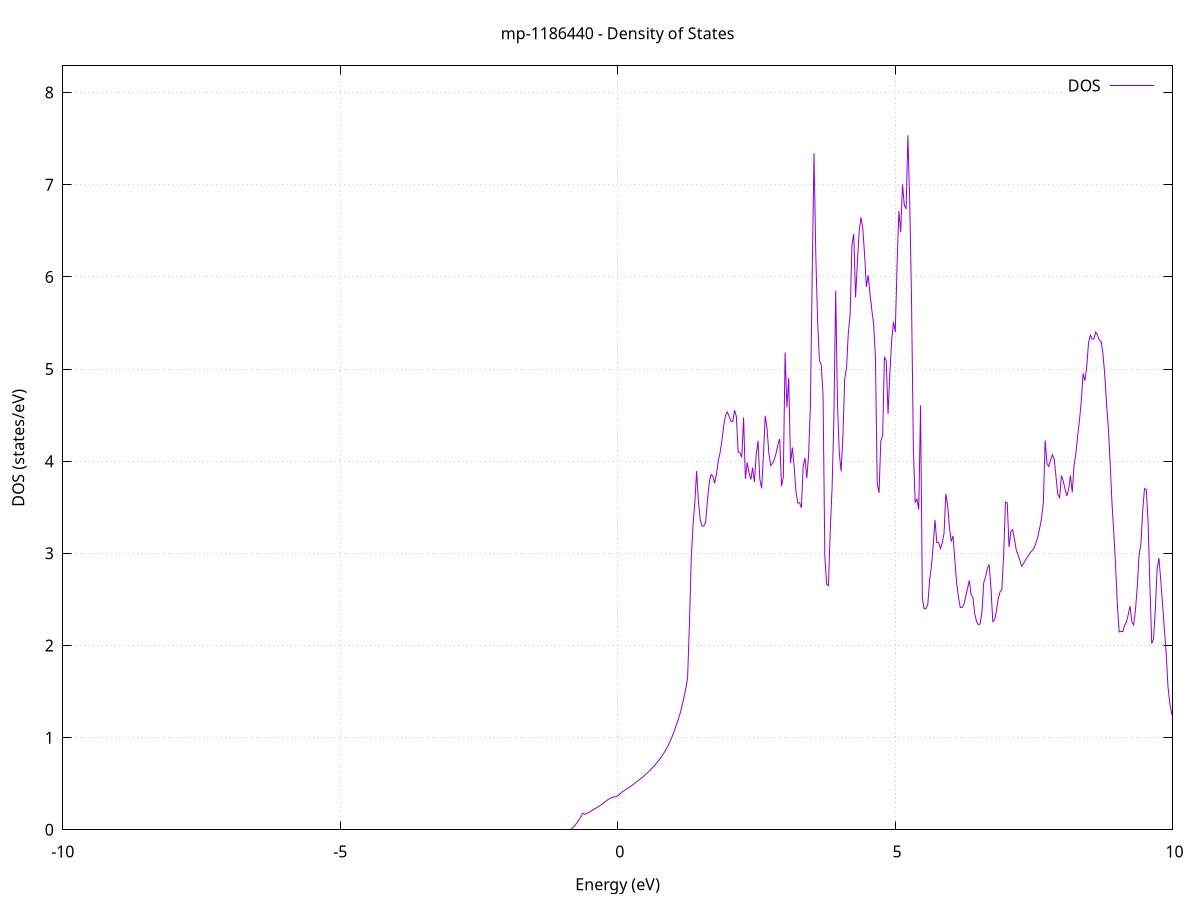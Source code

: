 set title 'mp-1186440 - Density of States'
set xlabel 'Energy (eV)'
set ylabel 'DOS (states/eV)'
set grid
set xrange [-10:10]
set yrange [0:8.290]
set xzeroaxis lt -1
set terminal png size 800,600
set output 'mp-1186440_dos_gnuplot.png'
plot '-' using 1:2 with lines title 'DOS'
-39.098400 0.000000
-39.065900 0.000000
-39.033300 0.000000
-39.000800 0.000000
-38.968200 0.000000
-38.935700 0.000000
-38.903200 0.000000
-38.870600 0.000000
-38.838100 0.000000
-38.805500 0.000000
-38.773000 0.000000
-38.740400 0.000000
-38.707900 0.000000
-38.675300 0.000000
-38.642800 0.000000
-38.610200 0.000000
-38.577700 0.000000
-38.545100 0.000000
-38.512600 0.000000
-38.480000 0.000000
-38.447500 0.000000
-38.414900 0.000000
-38.382400 0.000000
-38.349800 0.000000
-38.317300 0.000000
-38.284700 0.000000
-38.252200 0.000000
-38.219700 0.000000
-38.187100 0.000000
-38.154600 0.000000
-38.122000 0.000000
-38.089500 0.000000
-38.056900 0.000000
-38.024400 0.000000
-37.991800 0.000000
-37.959300 0.000000
-37.926700 0.000000
-37.894200 0.000000
-37.861600 0.000000
-37.829100 0.000000
-37.796500 0.000000
-37.764000 0.000000
-37.731400 0.000000
-37.698900 0.000000
-37.666300 0.000000
-37.633800 0.000000
-37.601200 0.000000
-37.568700 0.000000
-37.536200 0.000000
-37.503600 0.000000
-37.471100 0.000000
-37.438500 0.000000
-37.406000 0.000000
-37.373400 0.000000
-37.340900 0.000000
-37.308300 0.000000
-37.275800 0.000000
-37.243200 0.000000
-37.210700 0.000000
-37.178100 0.000000
-37.145600 0.000000
-37.113000 0.000000
-37.080500 0.000000
-37.047900 0.000000
-37.015400 0.000000
-36.982800 0.000000
-36.950300 0.000000
-36.917700 0.000000
-36.885200 0.000000
-36.852600 0.000000
-36.820100 0.000000
-36.787600 0.000000
-36.755000 0.000000
-36.722500 0.000000
-36.689900 0.000000
-36.657400 0.000000
-36.624800 0.000000
-36.592300 0.000000
-36.559700 0.000000
-36.527200 0.000000
-36.494600 0.000000
-36.462100 0.000000
-36.429500 0.000000
-36.397000 0.000000
-36.364400 0.000000
-36.331900 0.000000
-36.299300 0.000000
-36.266800 0.000000
-36.234200 0.000000
-36.201700 0.000000
-36.169100 0.000000
-36.136600 1.206800
-36.104100 11.684400
-36.071500 29.331100
-36.039000 86.667300
-36.006400 35.752400
-35.973900 0.000000
-35.941300 0.000000
-35.908800 0.000000
-35.876200 0.000000
-35.843700 0.000000
-35.811100 0.000000
-35.778600 0.000000
-35.746000 0.000000
-35.713500 0.000000
-35.680900 0.000000
-35.648400 0.000000
-35.615800 0.000000
-35.583300 0.000000
-35.550700 0.000000
-35.518200 0.000000
-35.485600 0.000000
-35.453100 0.000000
-35.420500 0.000000
-35.388000 0.000000
-35.355500 0.000000
-35.322900 0.000000
-35.290400 0.000000
-35.257800 0.000000
-35.225300 0.000000
-35.192700 0.000000
-35.160200 0.000000
-35.127600 0.000000
-35.095100 0.000000
-35.062500 0.000000
-35.030000 0.000000
-34.997400 0.000000
-34.964900 0.000000
-34.932300 0.000000
-34.899800 0.000000
-34.867200 0.000000
-34.834700 0.000000
-34.802100 0.000000
-34.769600 0.000000
-34.737000 0.000000
-34.704500 0.000000
-34.672000 0.000000
-34.639400 0.000000
-34.606900 0.000000
-34.574300 0.000000
-34.541800 0.000000
-34.509200 0.000000
-34.476700 0.000000
-34.444100 0.000000
-34.411600 0.000000
-34.379000 0.000000
-34.346500 0.000000
-34.313900 0.000000
-34.281400 0.000000
-34.248800 0.000000
-34.216300 0.000000
-34.183700 0.000000
-34.151200 0.000000
-34.118600 0.000000
-34.086100 0.000000
-34.053500 0.000000
-34.021000 0.000000
-33.988500 0.000000
-33.955900 0.000000
-33.923400 0.000000
-33.890800 0.000000
-33.858300 0.000000
-33.825700 0.000000
-33.793200 0.000000
-33.760600 0.000000
-33.728100 0.000000
-33.695500 0.000000
-33.663000 0.000000
-33.630400 0.000000
-33.597900 0.000000
-33.565300 0.000000
-33.532800 0.000000
-33.500200 0.000000
-33.467700 0.000000
-33.435100 0.000000
-33.402600 0.000000
-33.370000 0.000000
-33.337500 0.000000
-33.304900 0.000000
-33.272400 0.000000
-33.239900 0.000000
-33.207300 0.000000
-33.174800 0.000000
-33.142200 0.000000
-33.109700 0.000000
-33.077100 0.000000
-33.044600 0.000000
-33.012000 0.000000
-32.979500 0.000000
-32.946900 0.000000
-32.914400 0.000000
-32.881800 0.000000
-32.849300 0.000000
-32.816700 0.000000
-32.784200 0.000000
-32.751600 0.000000
-32.719100 0.000000
-32.686500 0.000000
-32.654000 0.000000
-32.621400 0.000000
-32.588900 0.000000
-32.556400 0.000000
-32.523800 0.000000
-32.491300 0.000000
-32.458700 0.000000
-32.426200 0.000000
-32.393600 0.000000
-32.361100 0.000000
-32.328500 0.000000
-32.296000 0.000000
-32.263400 0.000000
-32.230900 0.000000
-32.198300 0.000000
-32.165800 0.000000
-32.133200 0.000000
-32.100700 0.000000
-32.068100 0.000000
-32.035600 0.000000
-32.003000 0.000000
-31.970500 0.000000
-31.937900 0.000000
-31.905400 0.000000
-31.872800 0.000000
-31.840300 0.000000
-31.807800 0.000000
-31.775200 0.000000
-31.742700 0.000000
-31.710100 0.000000
-31.677600 0.000000
-31.645000 0.000000
-31.612500 0.000000
-31.579900 0.000000
-31.547400 0.000000
-31.514800 0.000000
-31.482300 0.000000
-31.449700 0.000000
-31.417200 0.000000
-31.384600 0.000000
-31.352100 0.000000
-31.319500 0.000000
-31.287000 0.000000
-31.254400 0.000000
-31.221900 0.000000
-31.189300 0.000000
-31.156800 0.000000
-31.124300 0.000000
-31.091700 0.000000
-31.059200 0.000000
-31.026600 0.000000
-30.994100 0.000000
-30.961500 0.000000
-30.929000 0.000000
-30.896400 0.000000
-30.863900 0.000000
-30.831300 0.000000
-30.798800 0.000000
-30.766200 0.000000
-30.733700 0.000000
-30.701100 0.000000
-30.668600 0.000000
-30.636000 0.000000
-30.603500 0.000000
-30.570900 0.000000
-30.538400 0.000000
-30.505800 0.000000
-30.473300 0.000000
-30.440700 0.000000
-30.408200 0.000000
-30.375700 0.000000
-30.343100 0.000000
-30.310600 0.000000
-30.278000 0.000000
-30.245500 0.000000
-30.212900 0.000000
-30.180400 0.000000
-30.147800 0.000000
-30.115300 0.000000
-30.082700 0.000000
-30.050200 0.000000
-30.017600 0.000000
-29.985100 0.000000
-29.952500 0.000000
-29.920000 0.000000
-29.887400 0.000000
-29.854900 0.000000
-29.822300 0.000000
-29.789800 0.000000
-29.757200 0.000000
-29.724700 0.000000
-29.692200 0.000000
-29.659600 0.000000
-29.627100 0.000000
-29.594500 0.000000
-29.562000 0.000000
-29.529400 0.000000
-29.496900 0.000000
-29.464300 0.000000
-29.431800 0.000000
-29.399200 0.000000
-29.366700 0.000000
-29.334100 0.000000
-29.301600 0.000000
-29.269000 0.000000
-29.236500 0.000000
-29.203900 0.000000
-29.171400 0.000000
-29.138800 0.000000
-29.106300 0.000000
-29.073700 0.000000
-29.041200 0.000000
-29.008700 0.000000
-28.976100 0.000000
-28.943600 0.000000
-28.911000 0.000000
-28.878500 0.000000
-28.845900 0.000000
-28.813400 0.000000
-28.780800 0.000000
-28.748300 0.000000
-28.715700 0.000000
-28.683200 0.000000
-28.650600 0.000000
-28.618100 0.000000
-28.585500 0.000000
-28.553000 0.000000
-28.520400 0.000000
-28.487900 0.000000
-28.455300 0.000000
-28.422800 0.000000
-28.390200 0.000000
-28.357700 0.000000
-28.325100 0.000000
-28.292600 0.000000
-28.260100 0.000000
-28.227500 0.000000
-28.195000 0.000000
-28.162400 0.000000
-28.129900 0.000000
-28.097300 0.000000
-28.064800 0.000000
-28.032200 0.000000
-27.999700 0.000000
-27.967100 0.000000
-27.934600 0.000000
-27.902000 0.000000
-27.869500 0.000000
-27.836900 0.000000
-27.804400 0.000000
-27.771800 0.000000
-27.739300 0.000000
-27.706700 0.000000
-27.674200 0.000000
-27.641600 0.000000
-27.609100 0.000000
-27.576600 0.000000
-27.544000 0.000000
-27.511500 0.000000
-27.478900 0.000000
-27.446400 0.000000
-27.413800 0.000000
-27.381300 0.000000
-27.348700 0.000000
-27.316200 0.000000
-27.283600 0.000000
-27.251100 0.000000
-27.218500 0.000000
-27.186000 0.000000
-27.153400 0.000000
-27.120900 0.000000
-27.088300 0.000000
-27.055800 0.000000
-27.023200 0.000000
-26.990700 0.000000
-26.958100 0.000000
-26.925600 0.000000
-26.893000 0.000000
-26.860500 0.000000
-26.828000 0.000000
-26.795400 0.000000
-26.762900 0.000000
-26.730300 0.000000
-26.697800 0.000000
-26.665200 0.000000
-26.632700 0.000000
-26.600100 0.000000
-26.567600 0.000000
-26.535000 0.000000
-26.502500 0.000000
-26.469900 0.000000
-26.437400 0.000000
-26.404800 0.000000
-26.372300 0.000000
-26.339700 0.000000
-26.307200 0.000000
-26.274600 0.000000
-26.242100 0.000000
-26.209500 0.000000
-26.177000 0.000000
-26.144500 0.000000
-26.111900 0.000000
-26.079400 0.000000
-26.046800 0.000000
-26.014300 0.000000
-25.981700 0.000000
-25.949200 0.000000
-25.916600 0.000000
-25.884100 0.000000
-25.851500 0.000000
-25.819000 0.000000
-25.786400 0.000000
-25.753900 0.000000
-25.721300 0.000000
-25.688800 0.000000
-25.656200 0.000000
-25.623700 0.000000
-25.591100 0.000000
-25.558600 0.000000
-25.526000 0.000000
-25.493500 0.000000
-25.461000 0.000000
-25.428400 0.000000
-25.395900 0.000000
-25.363300 0.000000
-25.330800 0.000000
-25.298200 0.000000
-25.265700 0.000000
-25.233100 0.000000
-25.200600 0.000000
-25.168000 0.000000
-25.135500 0.000000
-25.102900 0.000000
-25.070400 0.000000
-25.037800 0.000000
-25.005300 0.000000
-24.972700 0.000000
-24.940200 0.000000
-24.907600 0.000000
-24.875100 0.000000
-24.842500 0.000000
-24.810000 0.000000
-24.777400 0.000000
-24.744900 0.000000
-24.712400 0.000000
-24.679800 0.000000
-24.647300 0.000000
-24.614700 0.000000
-24.582200 0.000000
-24.549600 0.000000
-24.517100 0.000000
-24.484500 0.000000
-24.452000 0.000000
-24.419400 0.000000
-24.386900 0.000000
-24.354300 0.000000
-24.321800 0.000000
-24.289200 0.000000
-24.256700 0.000000
-24.224100 0.000000
-24.191600 0.000000
-24.159000 0.000000
-24.126500 0.000000
-24.093900 0.000000
-24.061400 0.000000
-24.028900 0.000000
-23.996300 0.000000
-23.963800 0.000000
-23.931200 0.000000
-23.898700 0.000000
-23.866100 0.000000
-23.833600 0.000000
-23.801000 0.000000
-23.768500 0.000000
-23.735900 0.000000
-23.703400 0.000000
-23.670800 0.000000
-23.638300 0.000000
-23.605700 0.000000
-23.573200 0.000000
-23.540600 0.000000
-23.508100 0.000000
-23.475500 0.000000
-23.443000 0.000000
-23.410400 0.000000
-23.377900 0.000000
-23.345300 0.000000
-23.312800 0.000000
-23.280300 0.000000
-23.247700 0.000000
-23.215200 0.000000
-23.182600 0.000000
-23.150100 0.000000
-23.117500 0.000000
-23.085000 0.000000
-23.052400 0.000000
-23.019900 0.000000
-22.987300 0.000000
-22.954800 0.000000
-22.922200 0.000000
-22.889700 0.000000
-22.857100 0.000000
-22.824600 0.000000
-22.792000 0.000000
-22.759500 0.000000
-22.726900 0.000000
-22.694400 0.000000
-22.661800 0.000000
-22.629300 0.000000
-22.596800 0.000000
-22.564200 0.000000
-22.531700 0.000000
-22.499100 0.000000
-22.466600 0.000000
-22.434000 0.000000
-22.401500 0.000000
-22.368900 0.000000
-22.336400 0.000000
-22.303800 0.000000
-22.271300 0.000000
-22.238700 0.000000
-22.206200 0.000000
-22.173600 0.000000
-22.141100 0.000000
-22.108500 0.000000
-22.076000 0.000000
-22.043400 0.000000
-22.010900 0.000000
-21.978300 0.000000
-21.945800 0.000000
-21.913300 0.000000
-21.880700 0.000000
-21.848200 0.000000
-21.815600 0.000000
-21.783100 0.000000
-21.750500 0.000000
-21.718000 0.000000
-21.685400 0.000000
-21.652900 0.000000
-21.620300 0.000000
-21.587800 0.000000
-21.555200 0.000000
-21.522700 0.000000
-21.490100 0.000000
-21.457600 0.000000
-21.425000 0.000000
-21.392500 0.000000
-21.359900 0.000000
-21.327400 0.000000
-21.294800 0.000000
-21.262300 0.000000
-21.229700 0.000000
-21.197200 0.000000
-21.164700 0.000000
-21.132100 0.000000
-21.099600 0.000000
-21.067000 0.000000
-21.034500 0.000000
-21.001900 0.000000
-20.969400 0.000000
-20.936800 0.000000
-20.904300 0.000000
-20.871700 0.000000
-20.839200 0.000000
-20.806600 0.000000
-20.774100 0.000000
-20.741500 0.000000
-20.709000 0.000000
-20.676400 0.000000
-20.643900 0.000000
-20.611300 0.000000
-20.578800 0.000000
-20.546200 0.000000
-20.513700 0.000000
-20.481200 0.000000
-20.448600 0.000000
-20.416100 0.000000
-20.383500 0.000000
-20.351000 0.000000
-20.318400 0.000000
-20.285900 0.000000
-20.253300 0.000000
-20.220800 0.000000
-20.188200 0.000000
-20.155700 0.000000
-20.123100 0.000000
-20.090600 0.000000
-20.058000 0.000000
-20.025500 0.000000
-19.992900 0.000000
-19.960400 0.000000
-19.927800 0.000000
-19.895300 0.000000
-19.862700 0.000000
-19.830200 0.000000
-19.797600 0.000000
-19.765100 0.000000
-19.732600 0.000000
-19.700000 0.000000
-19.667500 0.000000
-19.634900 0.000000
-19.602400 0.000000
-19.569800 0.000000
-19.537300 0.000000
-19.504700 0.000000
-19.472200 0.000000
-19.439600 0.000000
-19.407100 0.000000
-19.374500 0.000000
-19.342000 0.000000
-19.309400 0.000000
-19.276900 0.000000
-19.244300 0.000000
-19.211800 0.000000
-19.179200 0.000000
-19.146700 0.000000
-19.114100 0.000000
-19.081600 0.000000
-19.049100 0.000000
-19.016500 0.000000
-18.984000 0.000000
-18.951400 0.000000
-18.918900 0.000000
-18.886300 0.000000
-18.853800 0.000000
-18.821200 0.000000
-18.788700 0.000000
-18.756100 0.000000
-18.723600 0.000000
-18.691000 0.000000
-18.658500 0.000000
-18.625900 0.000000
-18.593400 0.000000
-18.560800 0.000000
-18.528300 0.000000
-18.495700 0.000000
-18.463200 0.000000
-18.430600 0.000000
-18.398100 0.000000
-18.365500 0.000000
-18.333000 0.000000
-18.300500 0.000000
-18.267900 0.000000
-18.235400 0.000000
-18.202800 0.000000
-18.170300 0.000000
-18.137700 0.000000
-18.105200 0.000000
-18.072600 0.000000
-18.040100 0.000000
-18.007500 0.000000
-17.975000 0.000000
-17.942400 0.000000
-17.909900 0.000000
-17.877300 0.000000
-17.844800 0.000000
-17.812200 0.000000
-17.779700 0.000000
-17.747100 0.000000
-17.714600 0.000000
-17.682000 0.000000
-17.649500 0.000000
-17.617000 0.000000
-17.584400 0.000000
-17.551900 0.000000
-17.519300 0.000000
-17.486800 0.000000
-17.454200 0.000000
-17.421700 0.000000
-17.389100 0.000000
-17.356600 0.000000
-17.324000 0.000000
-17.291500 0.000000
-17.258900 0.000000
-17.226400 0.000000
-17.193800 0.000000
-17.161300 0.000000
-17.128700 0.000000
-17.096200 0.000000
-17.063600 0.000000
-17.031100 0.000000
-16.998500 0.000000
-16.966000 1.462500
-16.933500 7.972200
-16.900900 11.553900
-16.868400 17.635000
-16.835800 24.694400
-16.803300 31.808400
-16.770700 17.202900
-16.738200 16.454600
-16.705600 12.982400
-16.673100 6.527900
-16.640500 8.449900
-16.608000 11.234600
-16.575400 14.251300
-16.542900 15.859300
-16.510300 18.113400
-16.477800 16.186400
-16.445200 14.814900
-16.412700 23.597400
-16.380100 29.015100
-16.347600 27.763700
-16.315000 29.279100
-16.282500 33.855100
-16.249900 40.820900
-16.217400 40.221300
-16.184900 32.436000
-16.152300 21.730200
-16.119800 14.227000
-16.087200 7.596100
-16.054700 0.000000
-16.022100 0.000000
-15.989600 0.000000
-15.957000 0.000000
-15.924500 0.000000
-15.891900 0.000000
-15.859400 0.000000
-15.826800 0.000000
-15.794300 0.000000
-15.761700 0.000000
-15.729200 0.000000
-15.696600 0.000000
-15.664100 0.000000
-15.631500 0.000000
-15.599000 0.000000
-15.566400 0.000000
-15.533900 0.000000
-15.501400 0.000000
-15.468800 0.000000
-15.436300 0.000000
-15.403700 0.000000
-15.371200 0.000000
-15.338600 0.000000
-15.306100 0.000000
-15.273500 0.000000
-15.241000 0.000000
-15.208400 0.000000
-15.175900 0.000000
-15.143300 0.000000
-15.110800 0.000000
-15.078200 0.000000
-15.045700 0.000000
-15.013100 0.000000
-14.980600 0.000000
-14.948000 0.000000
-14.915500 0.000000
-14.882900 0.000000
-14.850400 0.000000
-14.817800 0.000000
-14.785300 0.000000
-14.752800 0.000000
-14.720200 0.000000
-14.687700 0.000000
-14.655100 0.000000
-14.622600 0.000000
-14.590000 0.000000
-14.557500 0.000000
-14.524900 0.000000
-14.492400 0.000000
-14.459800 0.000000
-14.427300 0.000000
-14.394700 0.000000
-14.362200 0.000000
-14.329600 0.000000
-14.297100 0.000000
-14.264500 0.000000
-14.232000 0.000000
-14.199400 0.000000
-14.166900 0.000000
-14.134300 0.000000
-14.101800 0.000000
-14.069300 0.000000
-14.036700 0.000000
-14.004200 0.000000
-13.971600 0.000000
-13.939100 0.000000
-13.906500 0.000000
-13.874000 0.000000
-13.841400 0.000000
-13.808900 0.000000
-13.776300 0.000000
-13.743800 0.000000
-13.711200 0.000000
-13.678700 0.000000
-13.646100 0.000000
-13.613600 0.000000
-13.581000 0.000000
-13.548500 0.000000
-13.515900 0.000000
-13.483400 0.000000
-13.450800 0.000000
-13.418300 0.000000
-13.385800 0.000000
-13.353200 0.000000
-13.320700 0.000000
-13.288100 0.000000
-13.255600 0.000000
-13.223000 0.000000
-13.190500 0.000000
-13.157900 0.000000
-13.125400 0.000000
-13.092800 0.000000
-13.060300 0.000000
-13.027700 0.000000
-12.995200 0.000000
-12.962600 0.000000
-12.930100 0.000000
-12.897500 0.000000
-12.865000 0.000000
-12.832400 0.000000
-12.799900 0.000000
-12.767300 0.000000
-12.734800 0.000000
-12.702200 0.000000
-12.669700 0.000000
-12.637200 0.000000
-12.604600 0.000000
-12.572100 0.000000
-12.539500 0.000000
-12.507000 0.000000
-12.474400 0.000000
-12.441900 0.000000
-12.409300 0.000000
-12.376800 0.000000
-12.344200 0.000000
-12.311700 0.000000
-12.279100 0.000000
-12.246600 0.000000
-12.214000 0.000000
-12.181500 0.000000
-12.148900 0.000000
-12.116400 0.000000
-12.083800 0.000000
-12.051300 0.000000
-12.018700 0.000000
-11.986200 0.000000
-11.953700 0.000000
-11.921100 0.000000
-11.888600 0.000000
-11.856000 0.000000
-11.823500 0.000000
-11.790900 0.000000
-11.758400 0.000000
-11.725800 0.000000
-11.693300 0.000000
-11.660700 0.000000
-11.628200 0.000000
-11.595600 0.000000
-11.563100 0.000000
-11.530500 0.000000
-11.498000 0.000000
-11.465400 0.000000
-11.432900 0.000000
-11.400300 0.000000
-11.367800 0.000000
-11.335200 0.000000
-11.302700 0.000000
-11.270100 0.000000
-11.237600 0.000000
-11.205100 0.000000
-11.172500 0.000000
-11.140000 0.000000
-11.107400 0.000000
-11.074900 0.000000
-11.042300 0.000000
-11.009800 0.000000
-10.977200 0.000000
-10.944700 0.000000
-10.912100 0.000000
-10.879600 0.000000
-10.847000 0.000000
-10.814500 0.000000
-10.781900 0.000000
-10.749400 0.000000
-10.716800 0.000000
-10.684300 0.000000
-10.651700 0.000000
-10.619200 0.000000
-10.586600 0.000000
-10.554100 0.000000
-10.521600 0.000000
-10.489000 0.000000
-10.456500 0.000000
-10.423900 0.000000
-10.391400 0.000000
-10.358800 0.000000
-10.326300 0.000000
-10.293700 0.000000
-10.261200 0.000000
-10.228600 0.000000
-10.196100 0.000000
-10.163500 0.000000
-10.131000 0.000000
-10.098400 0.000000
-10.065900 0.000000
-10.033300 0.000000
-10.000800 0.000000
-9.968200 0.000000
-9.935700 0.000000
-9.903100 0.000000
-9.870600 0.000000
-9.838100 0.000000
-9.805500 0.000000
-9.773000 0.000000
-9.740400 0.000000
-9.707900 0.000000
-9.675300 0.000000
-9.642800 0.000000
-9.610200 0.000000
-9.577700 0.000000
-9.545100 0.000000
-9.512600 0.000000
-9.480000 0.000000
-9.447500 0.000000
-9.414900 0.000000
-9.382400 0.000000
-9.349800 0.000000
-9.317300 0.000000
-9.284700 0.000000
-9.252200 0.000000
-9.219600 0.000000
-9.187100 0.000000
-9.154500 0.000000
-9.122000 0.000000
-9.089500 0.000000
-9.056900 0.000000
-9.024400 0.000000
-8.991800 0.000000
-8.959300 0.000000
-8.926700 0.000000
-8.894200 0.000000
-8.861600 0.000000
-8.829100 0.000000
-8.796500 0.000000
-8.764000 0.000000
-8.731400 0.000000
-8.698900 0.000000
-8.666300 0.000000
-8.633800 0.000000
-8.601200 0.000000
-8.568700 0.000000
-8.536100 0.000000
-8.503600 0.000000
-8.471000 0.000000
-8.438500 0.000000
-8.406000 0.000000
-8.373400 0.000000
-8.340900 0.000000
-8.308300 0.000000
-8.275800 0.000000
-8.243200 0.000000
-8.210700 0.000000
-8.178100 0.000000
-8.145600 0.000000
-8.113000 0.000000
-8.080500 0.000000
-8.047900 0.000000
-8.015400 0.000000
-7.982800 0.000000
-7.950300 0.000000
-7.917700 0.000000
-7.885200 0.000000
-7.852600 0.000000
-7.820100 0.000000
-7.787500 0.000000
-7.755000 0.000000
-7.722400 0.000000
-7.689900 0.000000
-7.657400 0.000000
-7.624800 0.000000
-7.592300 0.000000
-7.559700 0.000000
-7.527200 0.000000
-7.494600 0.000000
-7.462100 0.000000
-7.429500 0.000000
-7.397000 0.000000
-7.364400 0.000000
-7.331900 0.000000
-7.299300 0.000000
-7.266800 0.000000
-7.234200 0.000000
-7.201700 0.000000
-7.169100 0.000000
-7.136600 0.000000
-7.104000 0.000000
-7.071500 0.000000
-7.038900 0.000000
-7.006400 0.000000
-6.973900 0.000000
-6.941300 0.000000
-6.908800 0.000000
-6.876200 0.000000
-6.843700 0.000000
-6.811100 0.000000
-6.778600 0.000000
-6.746000 0.000000
-6.713500 0.000000
-6.680900 0.000000
-6.648400 0.000000
-6.615800 0.000000
-6.583300 0.000000
-6.550700 0.000000
-6.518200 0.000000
-6.485600 0.000000
-6.453100 0.000000
-6.420500 0.000000
-6.388000 0.000000
-6.355400 0.000000
-6.322900 0.000000
-6.290400 0.000000
-6.257800 0.000000
-6.225300 0.000000
-6.192700 0.000000
-6.160200 0.000000
-6.127600 0.000000
-6.095100 0.000000
-6.062500 0.000000
-6.030000 0.000000
-5.997400 0.000000
-5.964900 0.000000
-5.932300 0.000000
-5.899800 0.000000
-5.867200 0.000000
-5.834700 0.000000
-5.802100 0.000000
-5.769600 0.000000
-5.737000 0.000000
-5.704500 0.000000
-5.671900 0.000000
-5.639400 0.000000
-5.606800 0.000000
-5.574300 0.000000
-5.541800 0.000000
-5.509200 0.000000
-5.476700 0.000000
-5.444100 0.000000
-5.411600 0.000000
-5.379000 0.000000
-5.346500 0.000000
-5.313900 0.000000
-5.281400 0.000000
-5.248800 0.000000
-5.216300 0.000000
-5.183700 0.000000
-5.151200 0.000000
-5.118600 0.000000
-5.086100 0.000000
-5.053500 0.000000
-5.021000 0.000000
-4.988400 0.000000
-4.955900 0.000000
-4.923300 0.000000
-4.890800 0.000000
-4.858300 0.000000
-4.825700 0.000000
-4.793200 0.000000
-4.760600 0.000000
-4.728100 0.000000
-4.695500 0.000000
-4.663000 0.000000
-4.630400 0.000000
-4.597900 0.000000
-4.565300 0.000000
-4.532800 0.000000
-4.500200 0.000000
-4.467700 0.000000
-4.435100 0.000000
-4.402600 0.000000
-4.370000 0.000000
-4.337500 0.000000
-4.304900 0.000000
-4.272400 0.000000
-4.239800 0.000000
-4.207300 0.000000
-4.174700 0.000000
-4.142200 0.000000
-4.109700 0.000000
-4.077100 0.000000
-4.044600 0.000000
-4.012000 0.000000
-3.979500 0.000000
-3.946900 0.000000
-3.914400 0.000000
-3.881800 0.000000
-3.849300 0.000000
-3.816700 0.000000
-3.784200 0.000000
-3.751600 0.000000
-3.719100 0.000000
-3.686500 0.000000
-3.654000 0.000000
-3.621400 0.000000
-3.588900 0.000000
-3.556300 0.000000
-3.523800 0.000000
-3.491200 0.000000
-3.458700 0.000000
-3.426200 0.000000
-3.393600 0.000000
-3.361100 0.000000
-3.328500 0.000000
-3.296000 0.000000
-3.263400 0.000000
-3.230900 0.000000
-3.198300 0.000000
-3.165800 0.000000
-3.133200 0.000000
-3.100700 0.000000
-3.068100 0.000000
-3.035600 0.000000
-3.003000 0.000000
-2.970500 0.000000
-2.937900 0.000000
-2.905400 0.000000
-2.872800 0.000000
-2.840300 0.000000
-2.807700 0.000000
-2.775200 0.000000
-2.742600 0.000000
-2.710100 0.000000
-2.677600 0.000000
-2.645000 0.000000
-2.612500 0.000000
-2.579900 0.000000
-2.547400 0.000000
-2.514800 0.000000
-2.482300 0.000000
-2.449700 0.000000
-2.417200 0.000000
-2.384600 0.000000
-2.352100 0.000000
-2.319500 0.000000
-2.287000 0.000000
-2.254400 0.000000
-2.221900 0.000000
-2.189300 0.000000
-2.156800 0.000000
-2.124200 0.000000
-2.091700 0.000000
-2.059100 0.000000
-2.026600 0.000000
-1.994100 0.000000
-1.961500 0.000000
-1.929000 0.000000
-1.896400 0.000000
-1.863900 0.000000
-1.831300 0.000000
-1.798800 0.000000
-1.766200 0.000000
-1.733700 0.000000
-1.701100 0.000000
-1.668600 0.000000
-1.636000 0.000000
-1.603500 0.000000
-1.570900 0.000000
-1.538400 0.000000
-1.505800 0.000000
-1.473300 0.000000
-1.440700 0.000000
-1.408200 0.000000
-1.375600 0.000000
-1.343100 0.000000
-1.310600 0.000000
-1.278000 0.000000
-1.245500 0.000000
-1.212900 0.000000
-1.180400 0.000000
-1.147800 0.000000
-1.115300 0.000000
-1.082700 0.000000
-1.050200 0.000000
-1.017600 0.000000
-0.985100 0.000000
-0.952500 0.000000
-0.920000 0.000000
-0.887400 0.000000
-0.854900 0.002400
-0.822300 0.014800
-0.789800 0.033900
-0.757200 0.056900
-0.724700 0.083200
-0.692100 0.112800
-0.659600 0.145500
-0.627000 0.180200
-0.594500 0.168400
-0.562000 0.176400
-0.529400 0.185600
-0.496900 0.196000
-0.464300 0.208100
-0.431800 0.220100
-0.399200 0.231800
-0.366700 0.243400
-0.334100 0.255900
-0.301600 0.268900
-0.269000 0.283000
-0.236500 0.299600
-0.203900 0.314700
-0.171400 0.328500
-0.138800 0.340500
-0.106300 0.349900
-0.073700 0.356100
-0.041200 0.359200
-0.008600 0.364300
0.023900 0.380500
0.056500 0.398200
0.089000 0.414400
0.121500 0.427100
0.154100 0.438900
0.186600 0.451400
0.219200 0.464600
0.251700 0.478600
0.284300 0.493200
0.316800 0.508300
0.349400 0.523800
0.381900 0.539100
0.414500 0.554800
0.447000 0.570800
0.479600 0.587400
0.512100 0.604600
0.544700 0.622700
0.577200 0.641700
0.609800 0.662300
0.642300 0.682400
0.674900 0.704500
0.707400 0.728100
0.740000 0.753000
0.772500 0.779300
0.805100 0.807100
0.837600 0.837000
0.870100 0.869200
0.902700 0.905700
0.935200 0.945700
0.967800 0.989200
1.000300 1.039500
1.032900 1.093400
1.065400 1.148900
1.098000 1.206700
1.130500 1.272900
1.163100 1.351800
1.195600 1.437500
1.228200 1.532600
1.260700 1.650200
1.293300 2.221300
1.325800 2.926100
1.358400 3.308200
1.390900 3.551300
1.423500 3.894200
1.456000 3.565300
1.488600 3.361700
1.521100 3.296400
1.553600 3.297800
1.586200 3.341200
1.618700 3.574200
1.651300 3.770600
1.683800 3.855600
1.716400 3.836800
1.748900 3.759800
1.781500 3.864800
1.814000 4.003700
1.846600 4.094200
1.879100 4.223700
1.911700 4.385400
1.944200 4.496400
1.976800 4.534400
2.009300 4.484200
2.041900 4.433800
2.074400 4.430200
2.107000 4.553100
2.139500 4.485400
2.172100 4.098400
2.204600 4.089600
2.237100 4.042200
2.269700 4.473900
2.302200 3.807200
2.334800 3.985900
2.367300 3.878100
2.399900 3.800600
2.432400 3.929600
2.465000 3.772200
2.497500 4.071000
2.530100 4.221200
2.562600 3.804800
2.595200 3.705200
2.627700 4.065800
2.660300 4.493500
2.692800 4.351800
2.725400 4.085600
2.757900 3.951700
2.790500 3.974900
2.823000 4.017300
2.855600 4.086600
2.888100 4.178200
2.920700 4.240900
2.953200 3.727500
2.985700 3.827000
3.018300 5.179800
3.050800 4.581700
3.083400 4.904000
3.115900 3.977800
3.148500 4.149300
3.181000 3.943200
3.213600 3.672500
3.246100 3.547400
3.278700 3.548700
3.311200 3.494900
3.343800 3.941800
3.376300 4.034800
3.408900 3.816000
3.441400 4.062900
3.474000 4.599000
3.506500 6.012000
3.539100 7.342900
3.571600 6.229600
3.604200 5.518700
3.636700 5.092600
3.669200 5.045100
3.701800 4.719500
3.734300 2.964900
3.766900 2.664400
3.799400 2.650300
3.832000 3.251100
3.864500 3.707600
3.897100 4.452300
3.929600 5.847800
3.962200 4.621800
3.994700 4.089400
4.027300 3.890300
4.059800 4.272000
4.092400 4.894500
4.124900 5.009800
4.157500 5.394800
4.190000 5.591100
4.222600 6.345300
4.255100 6.464800
4.287700 5.776100
4.320200 6.146000
4.352800 6.492200
4.385300 6.647100
4.417800 6.526000
4.450400 6.244200
4.482900 5.891600
4.515500 6.017700
4.548000 5.815200
4.580600 5.642200
4.613100 5.493100
4.645700 5.138700
4.678200 3.757900
4.710800 3.655800
4.743300 4.221400
4.775900 4.280100
4.808400 5.133500
4.841000 5.086900
4.873500 4.512000
4.906100 4.947500
4.938600 5.305300
4.971200 5.511200
5.003700 5.401800
5.036300 6.134000
5.068800 6.715400
5.101300 6.487300
5.133900 7.003300
5.166400 6.778400
5.199000 6.736600
5.231500 7.536800
5.264100 6.811300
5.296600 5.756700
5.329200 4.162800
5.361700 3.551000
5.394300 3.588400
5.426800 3.476600
5.459400 4.605600
5.491900 2.510100
5.524500 2.396100
5.557000 2.402900
5.589600 2.445100
5.622100 2.706500
5.654700 2.859100
5.687200 3.085100
5.719800 3.361700
5.752300 3.116200
5.784800 3.121100
5.817400 3.051400
5.849900 3.112600
5.882500 3.218000
5.915000 3.646300
5.947600 3.520100
5.980100 3.278800
6.012700 3.129000
6.045200 3.189100
6.077800 2.922800
6.110300 2.673300
6.142900 2.522500
6.175400 2.412600
6.208000 2.413600
6.240500 2.443500
6.273100 2.531300
6.305600 2.618900
6.338200 2.706400
6.370700 2.548500
6.403300 2.518900
6.435800 2.343500
6.468400 2.260200
6.500900 2.224800
6.533400 2.234800
6.566000 2.368400
6.598500 2.681900
6.631100 2.744900
6.663600 2.838700
6.696200 2.878700
6.728700 2.621300
6.761300 2.260200
6.793800 2.277400
6.826400 2.371300
6.858900 2.506900
6.891500 2.580900
6.924000 2.605300
6.956600 2.973400
6.989100 3.555300
7.021700 3.546900
7.054200 3.067600
7.086800 3.236600
7.119300 3.257700
7.151900 3.154000
7.184400 3.034700
7.216900 2.982700
7.249500 2.924200
7.282000 2.859400
7.314600 2.888700
7.347100 2.923800
7.379700 2.953300
7.412200 2.984400
7.444800 3.013800
7.477300 3.033200
7.509900 3.063100
7.542400 3.119100
7.575000 3.185100
7.607500 3.275600
7.640100 3.381900
7.672600 3.554200
7.705200 4.224400
7.737700 3.975100
7.770300 3.943400
7.802800 4.011000
7.835400 4.070100
7.867900 4.024200
7.900500 3.832100
7.933000 3.639700
7.965500 3.603400
7.998100 3.844200
8.030600 3.786300
8.063200 3.698000
8.095700 3.623200
8.128300 3.694300
8.160800 3.845900
8.193400 3.660300
8.225900 3.956800
8.258500 4.081800
8.291000 4.273900
8.323600 4.446000
8.356100 4.651100
8.388700 4.952700
8.421200 4.871700
8.453800 5.022600
8.486300 5.278700
8.518900 5.368600
8.551400 5.325700
8.584000 5.326200
8.616500 5.402000
8.649000 5.366800
8.681600 5.311600
8.714100 5.300400
8.746700 5.164900
8.779200 4.937100
8.811800 4.619900
8.844300 4.358400
8.876900 3.973100
8.909400 3.544800
8.942000 3.227400
8.974500 2.860500
9.007100 2.430000
9.039600 2.146800
9.072200 2.152500
9.104700 2.151700
9.137300 2.220300
9.169800 2.253100
9.202400 2.335000
9.234900 2.427100
9.267500 2.256800
9.300000 2.222100
9.332500 2.386400
9.365100 2.634600
9.397600 2.986700
9.430200 3.093300
9.462700 3.455200
9.495300 3.702500
9.527800 3.691300
9.560400 3.337500
9.592900 2.641400
9.625500 2.020700
9.658000 2.069100
9.690600 2.391200
9.723100 2.835700
9.755700 2.947900
9.788200 2.712900
9.820800 2.447000
9.853300 2.182200
9.885900 1.915700
9.918400 1.555800
9.951000 1.372500
9.983500 1.267100
10.016100 1.199100
10.048600 1.165800
10.081100 1.198600
10.113700 1.265300
10.146200 1.300200
10.178800 1.373900
10.211300 1.490600
10.243900 1.756700
10.276400 1.971600
10.309000 2.006100
10.341500 1.906700
10.374100 1.924800
10.406600 1.980800
10.439200 2.087100
10.471700 2.151600
10.504300 2.179700
10.536800 2.156100
10.569400 2.102900
10.601900 1.977900
10.634500 1.801800
10.667000 1.488200
10.699600 1.331700
10.732100 0.986000
10.764600 0.336500
10.797200 0.353200
10.829700 0.412300
10.862300 0.482700
10.894800 0.564800
10.927400 0.658400
10.959900 0.766100
10.992500 0.932300
11.025000 1.227400
11.057600 1.640700
11.090100 1.970200
11.122700 2.214500
11.155200 2.389600
11.187800 2.529200
11.220300 2.878900
11.252900 3.274500
11.285400 2.981900
11.318000 2.745900
11.350500 2.587400
11.383100 2.943800
11.415600 2.808200
11.448200 2.738200
11.480700 2.668600
11.513200 2.672100
11.545800 2.814200
11.578300 2.905200
11.610900 3.094500
11.643400 3.260700
11.676000 2.937600
11.708500 2.848800
11.741100 2.835700
11.773600 2.852500
11.806200 2.926200
11.838700 3.111700
11.871300 3.195200
11.903800 3.209000
11.936400 3.149600
11.968900 3.147600
12.001500 3.104900
12.034000 2.911800
12.066600 2.585100
12.099100 2.617900
12.131700 2.640300
12.164200 2.697300
12.196700 3.716200
12.229300 3.060200
12.261800 2.892200
12.294400 2.704800
12.326900 2.597800
12.359500 2.552400
12.392000 2.530700
12.424600 2.560000
12.457100 2.640000
12.489700 2.715400
12.522200 2.781100
12.554800 2.817000
12.587300 2.836100
12.619900 2.836200
12.652400 2.707200
12.685000 2.668900
12.717500 2.671800
12.750100 2.668900
12.782600 2.664900
12.815200 2.657600
12.847700 2.764600
12.880300 2.652100
12.912800 2.662900
12.945300 2.670300
12.977900 2.687600
13.010400 2.728000
13.043000 2.772100
13.075500 2.817300
13.108100 2.841900
13.140600 2.940400
13.173200 3.071100
13.205700 3.214900
13.238300 3.336400
13.270800 3.469100
13.303400 3.552800
13.335900 3.549400
13.368500 3.507700
13.401000 3.480100
13.433600 3.468600
13.466100 3.476900
13.498700 3.519100
13.531200 3.671600
13.563800 3.635200
13.596300 3.575800
13.628800 3.700300
13.661400 3.571400
13.693900 3.438100
13.726500 3.370400
13.759000 3.337500
13.791600 3.323200
13.824100 3.458900
13.856700 3.622200
13.889200 3.705300
13.921800 3.664100
13.954300 3.649800
13.986900 3.589900
14.019400 3.582300
14.052000 3.628100
14.084500 3.591600
14.117100 3.575500
14.149600 3.496000
14.182200 3.427600
14.214700 3.370400
14.247300 3.275100
14.279800 3.316400
14.312300 3.365500
14.344900 3.473500
14.377400 3.657200
14.410000 3.831000
14.442500 3.852100
14.475100 3.727000
14.507600 3.757300
14.540200 3.801300
14.572700 3.960000
14.605300 4.004900
14.637800 4.104700
14.670400 4.096100
14.702900 3.771500
14.735500 3.641800
14.768000 3.761400
14.800600 4.222200
14.833100 4.747900
14.865700 5.500200
14.898200 5.666400
14.930800 5.712800
14.963300 4.931300
14.995900 4.881300
15.028400 4.786400
15.060900 4.505600
15.093500 4.211600
15.126000 4.054900
15.158600 3.883400
15.191100 3.764500
15.223700 3.790300
15.256200 3.399400
15.288800 3.015900
15.321300 2.642600
15.353900 2.855100
15.386400 3.125900
15.419000 3.506200
15.451500 3.738700
15.484100 4.058000
15.516600 4.467700
15.549200 4.780500
15.581700 4.768300
15.614300 4.405600
15.646800 4.270800
15.679400 3.889200
15.711900 3.891200
15.744400 3.972700
15.777000 3.824100
15.809500 3.886200
15.842100 3.701900
15.874600 3.376000
15.907200 3.292900
15.939700 3.251100
15.972300 3.379400
16.004800 3.487100
16.037400 3.729600
16.069900 3.286300
16.102500 2.965600
16.135000 2.661200
16.167600 2.496700
16.200100 2.596000
16.232700 2.845600
16.265200 2.992600
16.297800 2.947200
16.330300 2.734600
16.362900 2.344300
16.395400 2.443300
16.428000 2.797800
16.460500 3.197300
16.493000 4.046700
16.525600 3.175500
16.558100 2.972300
16.590700 2.953200
16.623200 3.051900
16.655800 3.155600
16.688300 3.243000
16.720900 3.536400
16.753400 3.651900
16.786000 3.587500
16.818500 3.964600
16.851100 4.556800
16.883600 4.223700
16.916200 4.244200
16.948700 4.285300
16.981300 4.076100
17.013800 3.796500
17.046400 3.311400
17.078900 2.857700
17.111500 2.560400
17.144000 2.378200
17.176500 2.302300
17.209100 2.264300
17.241600 2.443600
17.274200 2.562300
17.306700 2.599600
17.339300 2.600900
17.371800 2.533900
17.404400 2.423400
17.436900 2.307500
17.469500 2.245500
17.502000 2.215600
17.534600 2.213400
17.567100 2.163800
17.599700 2.289200
17.632200 2.433800
17.664800 2.690300
17.697300 3.033200
17.729900 3.252500
17.762400 3.394600
17.795000 3.983000
17.827500 3.857300
17.860000 4.126600
17.892600 4.486500
17.925100 4.509800
17.957700 4.479100
17.990200 4.103300
18.022800 3.991700
18.055300 3.795600
18.087900 3.562800
18.120400 3.332400
18.153000 3.170700
18.185500 3.060100
18.218100 3.066900
18.250600 2.958800
18.283200 2.855000
18.315700 2.528400
18.348300 2.149900
18.380800 1.885900
18.413400 1.666300
18.445900 1.517000
18.478500 1.447800
18.511000 1.430200
18.543600 1.463700
18.576100 1.550100
18.608600 1.626900
18.641200 1.692400
18.673700 1.743400
18.706300 1.798500
18.738800 1.852800
18.771400 1.891200
18.803900 1.927800
18.836500 1.973800
18.869000 2.018800
18.901600 2.088900
18.934100 2.202500
18.966700 2.466200
18.999200 2.408600
19.031800 2.326900
19.064300 2.271200
19.096900 2.419700
19.129400 2.574800
19.162000 2.627200
19.194500 2.591300
19.227100 2.617400
19.259600 2.706000
19.292100 2.871000
19.324700 3.073900
19.357200 3.304800
19.389800 3.295300
19.422300 3.355500
19.454900 3.415100
19.487400 3.336100
19.520000 3.159600
19.552500 3.076600
19.585100 3.060400
19.617600 3.130400
19.650200 3.335300
19.682700 3.158700
19.715300 3.141900
19.747800 3.128000
19.780400 3.135100
19.812900 3.233300
19.845500 3.222200
19.878000 3.040200
19.910600 3.138600
19.943100 3.305300
19.975700 3.561100
20.008200 3.721400
20.040700 3.898000
20.073300 4.057600
20.105800 4.141100
20.138400 4.203900
20.170900 4.237900
20.203500 4.210800
20.236000 4.140000
20.268600 4.046800
20.301100 3.962200
20.333700 3.914100
20.366200 4.019900
20.398800 3.975700
20.431300 4.267000
20.463900 4.731800
20.496400 4.943300
20.529000 4.808100
20.561500 4.570100
20.594100 4.358600
20.626600 4.167100
20.659200 4.058800
20.691700 4.140300
20.724200 4.173300
20.756800 4.058900
20.789300 4.042300
20.821900 4.086800
20.854400 4.069600
20.887000 4.133400
20.919500 4.194400
20.952100 4.132600
20.984600 3.767700
21.017200 3.500600
21.049700 3.421300
21.082300 3.572900
21.114800 3.809300
21.147400 3.977300
21.179900 3.915200
21.212500 3.801700
21.245000 3.803000
21.277600 3.900900
21.310100 3.977500
21.342700 4.620200
21.375200 3.625600
21.407700 3.309500
21.440300 3.134500
21.472800 3.012000
21.505400 2.909000
21.537900 2.851000
21.570500 2.825400
21.603000 2.809400
21.635600 2.823300
21.668100 2.636200
21.700700 2.222800
21.733200 1.706900
21.765800 1.447700
21.798300 1.369900
21.830900 1.692200
21.863400 1.947900
21.896000 2.153300
21.928500 2.386900
21.961100 2.370400
21.993600 2.353700
22.026200 2.347300
22.058700 2.321300
22.091300 2.182900
22.123800 1.914400
22.156300 1.353600
22.188900 0.770200
22.221400 0.435000
22.254000 0.267500
22.286500 0.189600
22.319100 0.143900
22.351600 0.107000
22.384200 0.077800
22.416700 0.055100
22.449300 0.038000
22.481800 0.025600
22.514400 0.020000
22.546900 0.017500
22.579500 0.015200
22.612000 0.013000
22.644600 0.011100
22.677100 0.009300
22.709700 0.007700
22.742200 0.006300
22.774800 0.005000
22.807300 0.003800
22.839800 0.002800
22.872400 0.002000
22.904900 0.001300
22.937500 0.000700
22.970000 0.000300
23.002600 0.000100
23.035100 0.000000
23.067700 0.000000
23.100200 0.000000
23.132800 0.000000
23.165300 0.000000
23.197900 0.000000
23.230400 0.000000
23.263000 0.000000
23.295500 0.000000
23.328100 0.000000
23.360600 0.000000
23.393200 0.000000
23.425700 0.000000
23.458300 0.000000
23.490800 0.000000
23.523400 0.000000
23.555900 0.000000
23.588400 0.000000
23.621000 0.000000
23.653500 0.000000
23.686100 0.000000
23.718600 0.000000
23.751200 0.000000
23.783700 0.000000
23.816300 0.000000
23.848800 0.000000
23.881400 0.000000
23.913900 0.000000
23.946500 0.000000
23.979000 0.000000
24.011600 0.000000
24.044100 0.000000
24.076700 0.000000
24.109200 0.000000
24.141800 0.000000
24.174300 0.000000
24.206900 0.000000
24.239400 0.000000
24.271900 0.000000
24.304500 0.000000
24.337000 0.000000
24.369600 0.000000
24.402100 0.000000
24.434700 0.000000
24.467200 0.000000
24.499800 0.000000
24.532300 0.000000
24.564900 0.000000
24.597400 0.000000
24.630000 0.000000
24.662500 0.000000
24.695100 0.000000
24.727600 0.000000
24.760200 0.000000
24.792700 0.000000
24.825300 0.000000
24.857800 0.000000
24.890400 0.000000
24.922900 0.000000
24.955500 0.000000
24.988000 0.000000
25.020500 0.000000
25.053100 0.000000
25.085600 0.000000
25.118200 0.000000
25.150700 0.000000
25.183300 0.000000
25.215800 0.000000
25.248400 0.000000
25.280900 0.000000
25.313500 0.000000
25.346000 0.000000
25.378600 0.000000
25.411100 0.000000
25.443700 0.000000
25.476200 0.000000
25.508800 0.000000
25.541300 0.000000
25.573900 0.000000
25.606400 0.000000
25.639000 0.000000
25.671500 0.000000
25.704000 0.000000
25.736600 0.000000
25.769100 0.000000
25.801700 0.000000
25.834200 0.000000
25.866800 0.000000
25.899300 0.000000
25.931900 0.000000
25.964400 0.000000
25.997000 0.000000
e
